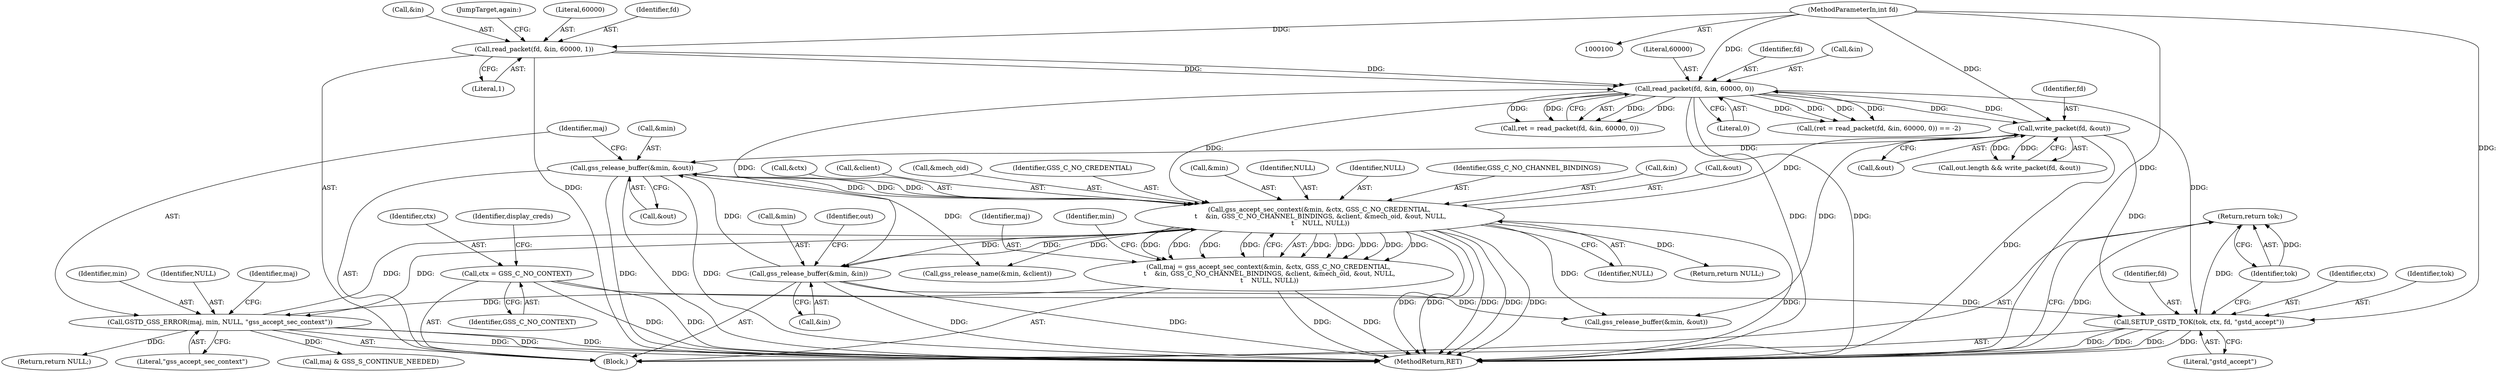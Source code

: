 digraph "0_knc_f237f3e09ecbaf59c897f5046538a7b1a3fa40c1@pointer" {
"1000243" [label="(Return,return tok;)"];
"1000244" [label="(Identifier,tok)"];
"1000238" [label="(Call,SETUP_GSTD_TOK(tok, ctx, fd, \"gstd_accept\"))"];
"1000110" [label="(Call,ctx = GSS_C_NO_CONTEXT)"];
"1000147" [label="(Call,read_packet(fd, &in, 60000, 0))"];
"1000191" [label="(Call,write_packet(fd, &out))"];
"1000101" [label="(MethodParameterIn,int fd)"];
"1000163" [label="(Call,gss_accept_sec_context(&min, &ctx, GSS_C_NO_CREDENTIAL,\n \t    &in, GSS_C_NO_CHANNEL_BINDINGS, &client, &mech_oid, &out, NULL,\n \t    NULL, NULL))"];
"1000203" [label="(Call,gss_release_buffer(&min, &out))"];
"1000181" [label="(Call,gss_release_buffer(&min, &in))"];
"1000208" [label="(Call,GSTD_GSS_ERROR(maj, min, NULL, \"gss_accept_sec_context\"))"];
"1000161" [label="(Call,maj = gss_accept_sec_context(&min, &ctx, GSS_C_NO_CREDENTIAL,\n \t    &in, GSS_C_NO_CHANNEL_BINDINGS, &client, &mech_oid, &out, NULL,\n \t    NULL, NULL))"];
"1000136" [label="(Call,read_packet(fd, &in, 60000, 1))"];
"1000208" [label="(Call,GSTD_GSS_ERROR(maj, min, NULL, \"gss_accept_sec_context\"))"];
"1000242" [label="(Literal,\"gstd_accept\")"];
"1000210" [label="(Identifier,min)"];
"1000201" [label="(Return,return NULL;)"];
"1000105" [label="(Block,)"];
"1000112" [label="(Identifier,GSS_C_NO_CONTEXT)"];
"1000181" [label="(Call,gss_release_buffer(&min, &in))"];
"1000164" [label="(Call,&min)"];
"1000179" [label="(Identifier,NULL)"];
"1000178" [label="(Identifier,NULL)"];
"1000163" [label="(Call,gss_accept_sec_context(&min, &ctx, GSS_C_NO_CREDENTIAL,\n \t    &in, GSS_C_NO_CHANNEL_BINDINGS, &client, &mech_oid, &out, NULL,\n \t    NULL, NULL))"];
"1000171" [label="(Identifier,GSS_C_NO_CHANNEL_BINDINGS)"];
"1000184" [label="(Call,&in)"];
"1000191" [label="(Call,write_packet(fd, &out))"];
"1000244" [label="(Identifier,tok)"];
"1000141" [label="(Literal,1)"];
"1000159" [label="(Return,return NULL;)"];
"1000138" [label="(Call,&in)"];
"1000149" [label="(Call,&in)"];
"1000233" [label="(Call,gss_release_name(&min, &client))"];
"1000142" [label="(JumpTarget,again:)"];
"1000183" [label="(Identifier,min)"];
"1000206" [label="(Call,&out)"];
"1000180" [label="(Identifier,NULL)"];
"1000110" [label="(Call,ctx = GSS_C_NO_CONTEXT)"];
"1000187" [label="(Call,out.length && write_packet(fd, &out))"];
"1000169" [label="(Call,&in)"];
"1000204" [label="(Call,&min)"];
"1000140" [label="(Literal,60000)"];
"1000214" [label="(Call,maj & GSS_S_CONTINUE_NEEDED)"];
"1000151" [label="(Literal,60000)"];
"1000176" [label="(Call,&out)"];
"1000166" [label="(Call,&ctx)"];
"1000172" [label="(Call,&client)"];
"1000162" [label="(Identifier,maj)"];
"1000182" [label="(Call,&min)"];
"1000101" [label="(MethodParameterIn,int fd)"];
"1000203" [label="(Call,gss_release_buffer(&min, &out))"];
"1000209" [label="(Identifier,maj)"];
"1000243" [label="(Return,return tok;)"];
"1000147" [label="(Call,read_packet(fd, &in, 60000, 0))"];
"1000145" [label="(Call,ret = read_packet(fd, &in, 60000, 0))"];
"1000148" [label="(Identifier,fd)"];
"1000193" [label="(Call,&out)"];
"1000152" [label="(Literal,0)"];
"1000174" [label="(Call,&mech_oid)"];
"1000241" [label="(Identifier,fd)"];
"1000211" [label="(Identifier,NULL)"];
"1000215" [label="(Identifier,maj)"];
"1000238" [label="(Call,SETUP_GSTD_TOK(tok, ctx, fd, \"gstd_accept\"))"];
"1000240" [label="(Identifier,ctx)"];
"1000245" [label="(MethodReturn,RET)"];
"1000196" [label="(Call,gss_release_buffer(&min, &out))"];
"1000192" [label="(Identifier,fd)"];
"1000212" [label="(Literal,\"gss_accept_sec_context\")"];
"1000168" [label="(Identifier,GSS_C_NO_CREDENTIAL)"];
"1000111" [label="(Identifier,ctx)"];
"1000144" [label="(Call,(ret = read_packet(fd, &in, 60000, 0)) == -2)"];
"1000189" [label="(Identifier,out)"];
"1000137" [label="(Identifier,fd)"];
"1000239" [label="(Identifier,tok)"];
"1000136" [label="(Call,read_packet(fd, &in, 60000, 1))"];
"1000161" [label="(Call,maj = gss_accept_sec_context(&min, &ctx, GSS_C_NO_CREDENTIAL,\n \t    &in, GSS_C_NO_CHANNEL_BINDINGS, &client, &mech_oid, &out, NULL,\n \t    NULL, NULL))"];
"1000120" [label="(Identifier,display_creds)"];
"1000243" -> "1000105"  [label="AST: "];
"1000243" -> "1000244"  [label="CFG: "];
"1000244" -> "1000243"  [label="AST: "];
"1000245" -> "1000243"  [label="CFG: "];
"1000243" -> "1000245"  [label="DDG: "];
"1000244" -> "1000243"  [label="DDG: "];
"1000238" -> "1000243"  [label="DDG: "];
"1000244" -> "1000238"  [label="CFG: "];
"1000238" -> "1000105"  [label="AST: "];
"1000238" -> "1000242"  [label="CFG: "];
"1000239" -> "1000238"  [label="AST: "];
"1000240" -> "1000238"  [label="AST: "];
"1000241" -> "1000238"  [label="AST: "];
"1000242" -> "1000238"  [label="AST: "];
"1000238" -> "1000245"  [label="DDG: "];
"1000238" -> "1000245"  [label="DDG: "];
"1000238" -> "1000245"  [label="DDG: "];
"1000238" -> "1000245"  [label="DDG: "];
"1000110" -> "1000238"  [label="DDG: "];
"1000147" -> "1000238"  [label="DDG: "];
"1000191" -> "1000238"  [label="DDG: "];
"1000101" -> "1000238"  [label="DDG: "];
"1000110" -> "1000105"  [label="AST: "];
"1000110" -> "1000112"  [label="CFG: "];
"1000111" -> "1000110"  [label="AST: "];
"1000112" -> "1000110"  [label="AST: "];
"1000120" -> "1000110"  [label="CFG: "];
"1000110" -> "1000245"  [label="DDG: "];
"1000110" -> "1000245"  [label="DDG: "];
"1000147" -> "1000145"  [label="AST: "];
"1000147" -> "1000152"  [label="CFG: "];
"1000148" -> "1000147"  [label="AST: "];
"1000149" -> "1000147"  [label="AST: "];
"1000151" -> "1000147"  [label="AST: "];
"1000152" -> "1000147"  [label="AST: "];
"1000145" -> "1000147"  [label="CFG: "];
"1000147" -> "1000245"  [label="DDG: "];
"1000147" -> "1000245"  [label="DDG: "];
"1000147" -> "1000144"  [label="DDG: "];
"1000147" -> "1000144"  [label="DDG: "];
"1000147" -> "1000144"  [label="DDG: "];
"1000147" -> "1000144"  [label="DDG: "];
"1000147" -> "1000145"  [label="DDG: "];
"1000147" -> "1000145"  [label="DDG: "];
"1000147" -> "1000145"  [label="DDG: "];
"1000147" -> "1000145"  [label="DDG: "];
"1000191" -> "1000147"  [label="DDG: "];
"1000136" -> "1000147"  [label="DDG: "];
"1000136" -> "1000147"  [label="DDG: "];
"1000101" -> "1000147"  [label="DDG: "];
"1000181" -> "1000147"  [label="DDG: "];
"1000147" -> "1000163"  [label="DDG: "];
"1000147" -> "1000191"  [label="DDG: "];
"1000191" -> "1000187"  [label="AST: "];
"1000191" -> "1000193"  [label="CFG: "];
"1000192" -> "1000191"  [label="AST: "];
"1000193" -> "1000191"  [label="AST: "];
"1000187" -> "1000191"  [label="CFG: "];
"1000191" -> "1000245"  [label="DDG: "];
"1000191" -> "1000187"  [label="DDG: "];
"1000191" -> "1000187"  [label="DDG: "];
"1000101" -> "1000191"  [label="DDG: "];
"1000163" -> "1000191"  [label="DDG: "];
"1000191" -> "1000196"  [label="DDG: "];
"1000191" -> "1000203"  [label="DDG: "];
"1000101" -> "1000100"  [label="AST: "];
"1000101" -> "1000245"  [label="DDG: "];
"1000101" -> "1000136"  [label="DDG: "];
"1000163" -> "1000161"  [label="AST: "];
"1000163" -> "1000180"  [label="CFG: "];
"1000164" -> "1000163"  [label="AST: "];
"1000166" -> "1000163"  [label="AST: "];
"1000168" -> "1000163"  [label="AST: "];
"1000169" -> "1000163"  [label="AST: "];
"1000171" -> "1000163"  [label="AST: "];
"1000172" -> "1000163"  [label="AST: "];
"1000174" -> "1000163"  [label="AST: "];
"1000176" -> "1000163"  [label="AST: "];
"1000178" -> "1000163"  [label="AST: "];
"1000179" -> "1000163"  [label="AST: "];
"1000180" -> "1000163"  [label="AST: "];
"1000161" -> "1000163"  [label="CFG: "];
"1000163" -> "1000245"  [label="DDG: "];
"1000163" -> "1000245"  [label="DDG: "];
"1000163" -> "1000245"  [label="DDG: "];
"1000163" -> "1000245"  [label="DDG: "];
"1000163" -> "1000245"  [label="DDG: "];
"1000163" -> "1000245"  [label="DDG: "];
"1000163" -> "1000161"  [label="DDG: "];
"1000163" -> "1000161"  [label="DDG: "];
"1000163" -> "1000161"  [label="DDG: "];
"1000163" -> "1000161"  [label="DDG: "];
"1000163" -> "1000161"  [label="DDG: "];
"1000163" -> "1000161"  [label="DDG: "];
"1000163" -> "1000161"  [label="DDG: "];
"1000163" -> "1000161"  [label="DDG: "];
"1000163" -> "1000161"  [label="DDG: "];
"1000203" -> "1000163"  [label="DDG: "];
"1000203" -> "1000163"  [label="DDG: "];
"1000208" -> "1000163"  [label="DDG: "];
"1000163" -> "1000181"  [label="DDG: "];
"1000163" -> "1000181"  [label="DDG: "];
"1000163" -> "1000196"  [label="DDG: "];
"1000163" -> "1000201"  [label="DDG: "];
"1000163" -> "1000203"  [label="DDG: "];
"1000163" -> "1000208"  [label="DDG: "];
"1000163" -> "1000233"  [label="DDG: "];
"1000203" -> "1000105"  [label="AST: "];
"1000203" -> "1000206"  [label="CFG: "];
"1000204" -> "1000203"  [label="AST: "];
"1000206" -> "1000203"  [label="AST: "];
"1000209" -> "1000203"  [label="CFG: "];
"1000203" -> "1000245"  [label="DDG: "];
"1000203" -> "1000245"  [label="DDG: "];
"1000203" -> "1000245"  [label="DDG: "];
"1000181" -> "1000203"  [label="DDG: "];
"1000203" -> "1000233"  [label="DDG: "];
"1000181" -> "1000105"  [label="AST: "];
"1000181" -> "1000184"  [label="CFG: "];
"1000182" -> "1000181"  [label="AST: "];
"1000184" -> "1000181"  [label="AST: "];
"1000189" -> "1000181"  [label="CFG: "];
"1000181" -> "1000245"  [label="DDG: "];
"1000181" -> "1000245"  [label="DDG: "];
"1000181" -> "1000196"  [label="DDG: "];
"1000208" -> "1000105"  [label="AST: "];
"1000208" -> "1000212"  [label="CFG: "];
"1000209" -> "1000208"  [label="AST: "];
"1000210" -> "1000208"  [label="AST: "];
"1000211" -> "1000208"  [label="AST: "];
"1000212" -> "1000208"  [label="AST: "];
"1000215" -> "1000208"  [label="CFG: "];
"1000208" -> "1000245"  [label="DDG: "];
"1000208" -> "1000245"  [label="DDG: "];
"1000208" -> "1000245"  [label="DDG: "];
"1000208" -> "1000159"  [label="DDG: "];
"1000161" -> "1000208"  [label="DDG: "];
"1000208" -> "1000214"  [label="DDG: "];
"1000161" -> "1000105"  [label="AST: "];
"1000162" -> "1000161"  [label="AST: "];
"1000183" -> "1000161"  [label="CFG: "];
"1000161" -> "1000245"  [label="DDG: "];
"1000161" -> "1000245"  [label="DDG: "];
"1000136" -> "1000105"  [label="AST: "];
"1000136" -> "1000141"  [label="CFG: "];
"1000137" -> "1000136"  [label="AST: "];
"1000138" -> "1000136"  [label="AST: "];
"1000140" -> "1000136"  [label="AST: "];
"1000141" -> "1000136"  [label="AST: "];
"1000142" -> "1000136"  [label="CFG: "];
"1000136" -> "1000245"  [label="DDG: "];
}

